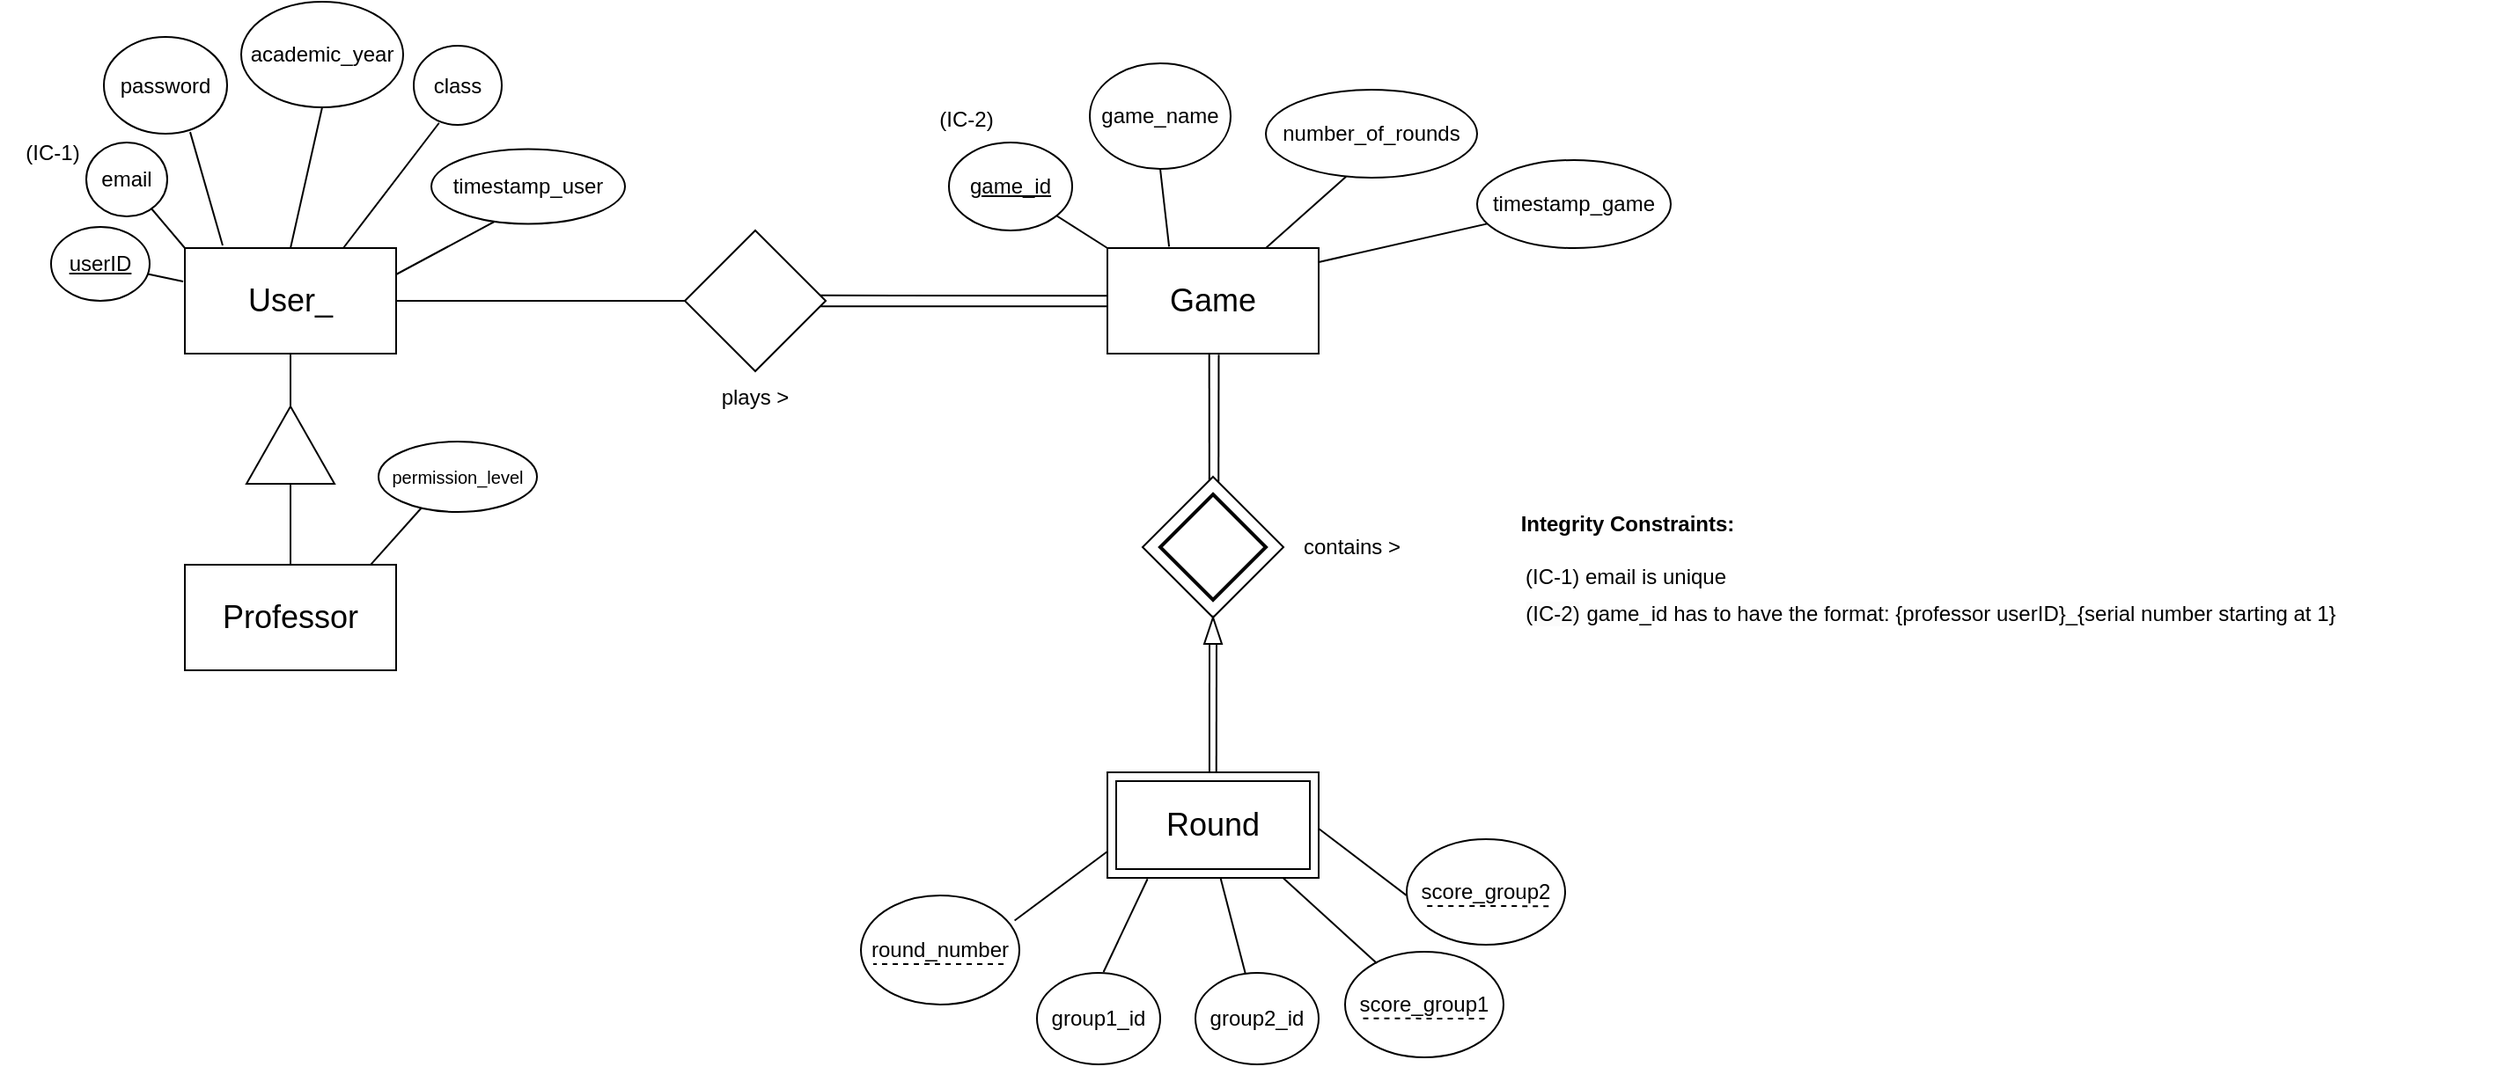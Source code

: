 <mxfile version="24.8.6">
  <diagram name="Page-1" id="LSEg3EpEl5tJXPGkTr6A">
    <mxGraphModel dx="1434" dy="1907" grid="1" gridSize="10" guides="1" tooltips="1" connect="1" arrows="1" fold="1" page="1" pageScale="1" pageWidth="827" pageHeight="1169" math="0" shadow="0">
      <root>
        <mxCell id="0" />
        <mxCell id="1" parent="0" />
        <mxCell id="KEBvnTViSRa0IrhKISGH-2" value="Professor" style="rounded=0;whiteSpace=wrap;html=1;fontSize=18;" parent="1" vertex="1">
          <mxGeometry x="226" y="80" width="120" height="60" as="geometry" />
        </mxCell>
        <mxCell id="KEBvnTViSRa0IrhKISGH-3" value="User_" style="rounded=0;whiteSpace=wrap;html=1;fontSize=18;" parent="1" vertex="1">
          <mxGeometry x="226" y="-100" width="120" height="60" as="geometry" />
        </mxCell>
        <mxCell id="KEBvnTViSRa0IrhKISGH-5" value="Game" style="rounded=0;whiteSpace=wrap;html=1;fontSize=18;" parent="1" vertex="1">
          <mxGeometry x="750" y="-100" width="120" height="60" as="geometry" />
        </mxCell>
        <mxCell id="KEBvnTViSRa0IrhKISGH-14" value="class" style="ellipse;whiteSpace=wrap;html=1;" parent="1" vertex="1">
          <mxGeometry x="356" y="-215" width="50" height="45" as="geometry" />
        </mxCell>
        <mxCell id="KEBvnTViSRa0IrhKISGH-16" value="" style="endArrow=none;html=1;rounded=0;exitX=1;exitY=0.5;exitDx=0;exitDy=0;entryX=0;entryY=0.5;entryDx=0;entryDy=0;" parent="1" source="KEBvnTViSRa0IrhKISGH-3" target="1a8eKbtsdFFPZXMQkyjr-9" edge="1">
          <mxGeometry width="50" height="50" relative="1" as="geometry">
            <mxPoint x="426" y="170" as="sourcePoint" />
            <mxPoint x="486" y="-70" as="targetPoint" />
          </mxGeometry>
        </mxCell>
        <mxCell id="KEBvnTViSRa0IrhKISGH-17" value="" style="endArrow=none;html=1;rounded=0;exitX=-0.002;exitY=0.452;exitDx=0;exitDy=0;entryX=0.961;entryY=0.461;entryDx=0;entryDy=0;entryPerimeter=0;exitPerimeter=0;" parent="1" source="KEBvnTViSRa0IrhKISGH-5" target="1a8eKbtsdFFPZXMQkyjr-9" edge="1">
          <mxGeometry width="50" height="50" relative="1" as="geometry">
            <mxPoint x="510" y="129" as="sourcePoint" />
            <mxPoint x="636.88" y="-73.18" as="targetPoint" />
          </mxGeometry>
        </mxCell>
        <mxCell id="KEBvnTViSRa0IrhKISGH-19" value="" style="rhombus;whiteSpace=wrap;html=1;" parent="1" vertex="1">
          <mxGeometry x="770" y="30" width="80" height="80" as="geometry" />
        </mxCell>
        <mxCell id="KEBvnTViSRa0IrhKISGH-20" value="" style="endArrow=none;html=1;rounded=0;entryX=0.482;entryY=1.006;entryDx=0;entryDy=0;entryPerimeter=0;exitX=0.474;exitY=0.027;exitDx=0;exitDy=0;exitPerimeter=0;" parent="1" source="KEBvnTViSRa0IrhKISGH-19" target="KEBvnTViSRa0IrhKISGH-5" edge="1">
          <mxGeometry width="50" height="50" relative="1" as="geometry">
            <mxPoint x="808" y="30" as="sourcePoint" />
            <mxPoint x="740" y="250" as="targetPoint" />
          </mxGeometry>
        </mxCell>
        <mxCell id="KEBvnTViSRa0IrhKISGH-21" value="" style="endArrow=none;html=1;rounded=0;exitX=0.483;exitY=-0.001;exitDx=0;exitDy=0;exitPerimeter=0;" parent="1" source="KEBvnTViSRa0IrhKISGH-81" edge="1">
          <mxGeometry width="50" height="50" relative="1" as="geometry">
            <mxPoint x="807.72" y="180.3" as="sourcePoint" />
            <mxPoint x="808" y="120" as="targetPoint" />
          </mxGeometry>
        </mxCell>
        <mxCell id="KEBvnTViSRa0IrhKISGH-25" value="&lt;u&gt;userID&lt;/u&gt;" style="ellipse;whiteSpace=wrap;html=1;" parent="1" vertex="1">
          <mxGeometry x="150" y="-112" width="56" height="42" as="geometry" />
        </mxCell>
        <mxCell id="KEBvnTViSRa0IrhKISGH-26" value="timestamp_user" style="ellipse;whiteSpace=wrap;html=1;" parent="1" vertex="1">
          <mxGeometry x="366" y="-156.25" width="110" height="42.5" as="geometry" />
        </mxCell>
        <mxCell id="KEBvnTViSRa0IrhKISGH-27" value="" style="triangle;whiteSpace=wrap;html=1;rotation=-90;" parent="1" vertex="1">
          <mxGeometry x="264" y="-13" width="44" height="50" as="geometry" />
        </mxCell>
        <mxCell id="KEBvnTViSRa0IrhKISGH-29" value="" style="endArrow=none;html=1;rounded=0;entryX=0.5;entryY=1;entryDx=0;entryDy=0;exitX=1;exitY=0.5;exitDx=0;exitDy=0;" parent="1" source="KEBvnTViSRa0IrhKISGH-27" target="KEBvnTViSRa0IrhKISGH-3" edge="1">
          <mxGeometry width="50" height="50" relative="1" as="geometry">
            <mxPoint x="476" y="290" as="sourcePoint" />
            <mxPoint x="526" y="240" as="targetPoint" />
          </mxGeometry>
        </mxCell>
        <mxCell id="KEBvnTViSRa0IrhKISGH-30" value="" style="endArrow=none;html=1;rounded=0;entryX=0.5;entryY=0;entryDx=0;entryDy=0;exitX=0;exitY=0.5;exitDx=0;exitDy=0;" parent="1" source="KEBvnTViSRa0IrhKISGH-27" target="KEBvnTViSRa0IrhKISGH-2" edge="1">
          <mxGeometry width="50" height="50" relative="1" as="geometry">
            <mxPoint x="296" as="sourcePoint" />
            <mxPoint x="296" y="-30" as="targetPoint" />
          </mxGeometry>
        </mxCell>
        <mxCell id="KEBvnTViSRa0IrhKISGH-31" value="academic_year" style="ellipse;whiteSpace=wrap;html=1;" parent="1" vertex="1">
          <mxGeometry x="258" y="-240" width="92" height="60" as="geometry" />
        </mxCell>
        <mxCell id="KEBvnTViSRa0IrhKISGH-32" value="" style="endArrow=none;html=1;rounded=0;exitX=0.878;exitY=0.003;exitDx=0;exitDy=0;entryX=0.274;entryY=0.934;entryDx=0;entryDy=0;entryPerimeter=0;exitPerimeter=0;" parent="1" source="KEBvnTViSRa0IrhKISGH-2" target="KEBvnTViSRa0IrhKISGH-34" edge="1">
          <mxGeometry width="50" height="50" relative="1" as="geometry">
            <mxPoint x="686" y="140" as="sourcePoint" />
            <mxPoint x="396" y="60" as="targetPoint" />
          </mxGeometry>
        </mxCell>
        <mxCell id="KEBvnTViSRa0IrhKISGH-34" value="&lt;font style=&quot;font-size: 10px;&quot;&gt;permission_level&lt;/font&gt;" style="ellipse;whiteSpace=wrap;html=1;" parent="1" vertex="1">
          <mxGeometry x="336" y="10" width="90" height="40" as="geometry" />
        </mxCell>
        <mxCell id="KEBvnTViSRa0IrhKISGH-41" value="&lt;u&gt;game_id&lt;/u&gt;" style="ellipse;whiteSpace=wrap;html=1;" parent="1" vertex="1">
          <mxGeometry x="660" y="-160" width="70" height="50" as="geometry" />
        </mxCell>
        <mxCell id="KEBvnTViSRa0IrhKISGH-46" value="round_number" style="ellipse;whiteSpace=wrap;html=1;" parent="1" vertex="1">
          <mxGeometry x="610" y="268" width="90" height="62" as="geometry" />
        </mxCell>
        <mxCell id="KEBvnTViSRa0IrhKISGH-47" value="game_name" style="ellipse;whiteSpace=wrap;html=1;" parent="1" vertex="1">
          <mxGeometry x="740" y="-205" width="80" height="60" as="geometry" />
        </mxCell>
        <mxCell id="KEBvnTViSRa0IrhKISGH-48" value="score_group2" style="ellipse;whiteSpace=wrap;html=1;" parent="1" vertex="1">
          <mxGeometry x="920" y="236" width="90" height="60" as="geometry" />
        </mxCell>
        <mxCell id="KEBvnTViSRa0IrhKISGH-49" value="score_group1" style="ellipse;whiteSpace=wrap;html=1;" parent="1" vertex="1">
          <mxGeometry x="885" y="300" width="90" height="60" as="geometry" />
        </mxCell>
        <mxCell id="KEBvnTViSRa0IrhKISGH-50" value="group1_id" style="ellipse;whiteSpace=wrap;html=1;" parent="1" vertex="1">
          <mxGeometry x="710" y="312" width="70" height="52" as="geometry" />
        </mxCell>
        <mxCell id="KEBvnTViSRa0IrhKISGH-51" value="group2_id" style="ellipse;whiteSpace=wrap;html=1;" parent="1" vertex="1">
          <mxGeometry x="800" y="312" width="70" height="52" as="geometry" />
        </mxCell>
        <mxCell id="KEBvnTViSRa0IrhKISGH-53" value="number_of_rounds" style="ellipse;whiteSpace=wrap;html=1;" parent="1" vertex="1">
          <mxGeometry x="840" y="-190" width="120" height="50" as="geometry" />
        </mxCell>
        <mxCell id="KEBvnTViSRa0IrhKISGH-55" value="email" style="ellipse;whiteSpace=wrap;html=1;" parent="1" vertex="1">
          <mxGeometry x="170" y="-160" width="46" height="42" as="geometry" />
        </mxCell>
        <mxCell id="KEBvnTViSRa0IrhKISGH-56" value="password" style="ellipse;whiteSpace=wrap;html=1;" parent="1" vertex="1">
          <mxGeometry x="180" y="-220" width="70" height="55" as="geometry" />
        </mxCell>
        <mxCell id="KEBvnTViSRa0IrhKISGH-57" value="" style="endArrow=none;html=1;rounded=0;entryX=0.963;entryY=0.539;entryDx=0;entryDy=0;entryPerimeter=0;exitX=-0.003;exitY=0.553;exitDx=0;exitDy=0;exitPerimeter=0;" parent="1" source="KEBvnTViSRa0IrhKISGH-5" target="1a8eKbtsdFFPZXMQkyjr-9" edge="1">
          <mxGeometry width="50" height="50" relative="1" as="geometry">
            <mxPoint x="750" y="-60" as="sourcePoint" />
            <mxPoint x="637.78" y="-67.54" as="targetPoint" />
          </mxGeometry>
        </mxCell>
        <mxCell id="KEBvnTViSRa0IrhKISGH-59" value="" style="endArrow=none;html=1;rounded=0;exitX=0.524;exitY=0.001;exitDx=0;exitDy=0;exitPerimeter=0;" parent="1" edge="1">
          <mxGeometry width="50" height="50" relative="1" as="geometry">
            <mxPoint x="811.88" y="198.06" as="sourcePoint" />
            <mxPoint x="812" y="120" as="targetPoint" />
          </mxGeometry>
        </mxCell>
        <mxCell id="KEBvnTViSRa0IrhKISGH-60" value="" style="endArrow=none;html=1;rounded=0;entryX=0.527;entryY=1.01;entryDx=0;entryDy=0;entryPerimeter=0;exitX=0.539;exitY=0.035;exitDx=0;exitDy=0;exitPerimeter=0;" parent="1" source="KEBvnTViSRa0IrhKISGH-19" target="KEBvnTViSRa0IrhKISGH-5" edge="1">
          <mxGeometry width="50" height="50" relative="1" as="geometry">
            <mxPoint x="813" y="30" as="sourcePoint" />
            <mxPoint x="830" y="110" as="targetPoint" />
          </mxGeometry>
        </mxCell>
        <mxCell id="KEBvnTViSRa0IrhKISGH-64" value="" style="endArrow=none;dashed=1;html=1;rounded=0;" parent="1" edge="1">
          <mxGeometry width="50" height="50" relative="1" as="geometry">
            <mxPoint x="691" y="307" as="sourcePoint" />
            <mxPoint x="617" y="307" as="targetPoint" />
          </mxGeometry>
        </mxCell>
        <mxCell id="KEBvnTViSRa0IrhKISGH-66" value="" style="endArrow=none;dashed=1;html=1;rounded=0;exitX=0.953;exitY=0.633;exitDx=0;exitDy=0;exitPerimeter=0;" parent="1" edge="1">
          <mxGeometry width="50" height="50" relative="1" as="geometry">
            <mxPoint x="964.24" y="337.98" as="sourcePoint" />
            <mxPoint x="893" y="337.9" as="targetPoint" />
          </mxGeometry>
        </mxCell>
        <mxCell id="KEBvnTViSRa0IrhKISGH-67" value="timestamp_game" style="ellipse;whiteSpace=wrap;html=1;" parent="1" vertex="1">
          <mxGeometry x="960" y="-150" width="110" height="50" as="geometry" />
        </mxCell>
        <mxCell id="KEBvnTViSRa0IrhKISGH-69" value="" style="endArrow=none;html=1;rounded=0;entryX=0;entryY=0.75;entryDx=0;entryDy=0;exitX=0.97;exitY=0.23;exitDx=0;exitDy=0;exitPerimeter=0;" parent="1" source="KEBvnTViSRa0IrhKISGH-46" edge="1">
          <mxGeometry width="50" height="50" relative="1" as="geometry">
            <mxPoint x="700" y="235" as="sourcePoint" />
            <mxPoint x="750" y="243" as="targetPoint" />
          </mxGeometry>
        </mxCell>
        <mxCell id="KEBvnTViSRa0IrhKISGH-70" value="" style="endArrow=none;html=1;rounded=0;entryX=0.19;entryY=1.01;entryDx=0;entryDy=0;entryPerimeter=0;exitX=0.54;exitY=-0.01;exitDx=0;exitDy=0;exitPerimeter=0;" parent="1" source="KEBvnTViSRa0IrhKISGH-50" edge="1">
          <mxGeometry width="50" height="50" relative="1" as="geometry">
            <mxPoint x="710" y="245" as="sourcePoint" />
            <mxPoint x="772.8" y="258.6" as="targetPoint" />
          </mxGeometry>
        </mxCell>
        <mxCell id="KEBvnTViSRa0IrhKISGH-71" value="" style="endArrow=none;html=1;rounded=0;entryX=0.536;entryY=1.005;entryDx=0;entryDy=0;entryPerimeter=0;" parent="1" source="KEBvnTViSRa0IrhKISGH-51" target="KEBvnTViSRa0IrhKISGH-81" edge="1">
          <mxGeometry width="50" height="50" relative="1" as="geometry">
            <mxPoint x="720" y="255" as="sourcePoint" />
            <mxPoint x="833.04" y="256.74" as="targetPoint" />
          </mxGeometry>
        </mxCell>
        <mxCell id="KEBvnTViSRa0IrhKISGH-72" value="" style="endArrow=none;html=1;rounded=0;entryX=0.828;entryY=0.994;entryDx=0;entryDy=0;entryPerimeter=0;exitX=0.2;exitY=0.108;exitDx=0;exitDy=0;exitPerimeter=0;" parent="1" source="KEBvnTViSRa0IrhKISGH-49" target="KEBvnTViSRa0IrhKISGH-81" edge="1">
          <mxGeometry width="50" height="50" relative="1" as="geometry">
            <mxPoint x="910" y="310" as="sourcePoint" />
            <mxPoint x="870" y="258" as="targetPoint" />
          </mxGeometry>
        </mxCell>
        <mxCell id="KEBvnTViSRa0IrhKISGH-73" value="" style="endArrow=none;html=1;rounded=0;entryX=1;entryY=0.533;entryDx=0;entryDy=0;entryPerimeter=0;exitX=-0.002;exitY=0.532;exitDx=0;exitDy=0;exitPerimeter=0;" parent="1" source="KEBvnTViSRa0IrhKISGH-48" target="KEBvnTViSRa0IrhKISGH-81" edge="1">
          <mxGeometry width="50" height="50" relative="1" as="geometry">
            <mxPoint x="920" y="270" as="sourcePoint" />
            <mxPoint x="870.84" y="233.34" as="targetPoint" />
          </mxGeometry>
        </mxCell>
        <mxCell id="KEBvnTViSRa0IrhKISGH-74" value="" style="endArrow=none;html=1;rounded=0;entryX=1;entryY=0.25;entryDx=0;entryDy=0;exitX=0.323;exitY=0.974;exitDx=0;exitDy=0;exitPerimeter=0;" parent="1" source="KEBvnTViSRa0IrhKISGH-26" target="KEBvnTViSRa0IrhKISGH-3" edge="1">
          <mxGeometry width="50" height="50" relative="1" as="geometry">
            <mxPoint x="556" y="30" as="sourcePoint" />
            <mxPoint x="606" y="-20" as="targetPoint" />
          </mxGeometry>
        </mxCell>
        <mxCell id="KEBvnTViSRa0IrhKISGH-76" value="" style="endArrow=none;html=1;rounded=0;entryX=0.75;entryY=0;entryDx=0;entryDy=0;exitX=0.288;exitY=0.975;exitDx=0;exitDy=0;exitPerimeter=0;" parent="1" source="KEBvnTViSRa0IrhKISGH-14" target="KEBvnTViSRa0IrhKISGH-3" edge="1">
          <mxGeometry width="50" height="50" relative="1" as="geometry">
            <mxPoint x="411" y="-93" as="sourcePoint" />
            <mxPoint x="356" y="-75" as="targetPoint" />
          </mxGeometry>
        </mxCell>
        <mxCell id="KEBvnTViSRa0IrhKISGH-77" value="" style="endArrow=none;html=1;rounded=0;entryX=0.5;entryY=0;entryDx=0;entryDy=0;exitX=0.5;exitY=1;exitDx=0;exitDy=0;" parent="1" source="KEBvnTViSRa0IrhKISGH-31" target="KEBvnTViSRa0IrhKISGH-3" edge="1">
          <mxGeometry width="50" height="50" relative="1" as="geometry">
            <mxPoint x="421" y="-83" as="sourcePoint" />
            <mxPoint x="366" y="-65" as="targetPoint" />
          </mxGeometry>
        </mxCell>
        <mxCell id="KEBvnTViSRa0IrhKISGH-78" value="" style="endArrow=none;html=1;rounded=0;entryX=0.179;entryY=-0.025;entryDx=0;entryDy=0;exitX=0.7;exitY=0.983;exitDx=0;exitDy=0;entryPerimeter=0;exitPerimeter=0;" parent="1" source="KEBvnTViSRa0IrhKISGH-56" target="KEBvnTViSRa0IrhKISGH-3" edge="1">
          <mxGeometry width="50" height="50" relative="1" as="geometry">
            <mxPoint x="296" y="-180" as="sourcePoint" />
            <mxPoint x="296" y="-90" as="targetPoint" />
          </mxGeometry>
        </mxCell>
        <mxCell id="KEBvnTViSRa0IrhKISGH-79" value="" style="endArrow=none;html=1;rounded=0;entryX=-0.008;entryY=0.317;entryDx=0;entryDy=0;entryPerimeter=0;" parent="1" source="KEBvnTViSRa0IrhKISGH-25" target="KEBvnTViSRa0IrhKISGH-3" edge="1">
          <mxGeometry width="50" height="50" relative="1" as="geometry">
            <mxPoint x="306" y="-170" as="sourcePoint" />
            <mxPoint x="306" y="-80" as="targetPoint" />
          </mxGeometry>
        </mxCell>
        <mxCell id="KEBvnTViSRa0IrhKISGH-80" value="" style="endArrow=none;html=1;rounded=0;entryX=0;entryY=0;entryDx=0;entryDy=0;" parent="1" source="KEBvnTViSRa0IrhKISGH-55" target="KEBvnTViSRa0IrhKISGH-3" edge="1">
          <mxGeometry width="50" height="50" relative="1" as="geometry">
            <mxPoint x="316" y="-160" as="sourcePoint" />
            <mxPoint x="316" y="-70" as="targetPoint" />
          </mxGeometry>
        </mxCell>
        <mxCell id="KEBvnTViSRa0IrhKISGH-81" value="Round" style="shape=ext;margin=3;double=1;whiteSpace=wrap;html=1;align=center;fontSize=18;" parent="1" vertex="1">
          <mxGeometry x="750" y="198" width="120" height="60" as="geometry" />
        </mxCell>
        <mxCell id="KEBvnTViSRa0IrhKISGH-85" value="" style="endArrow=none;html=1;rounded=0;entryX=0;entryY=0;entryDx=0;entryDy=0;" parent="1" source="KEBvnTViSRa0IrhKISGH-41" target="KEBvnTViSRa0IrhKISGH-5" edge="1">
          <mxGeometry width="50" height="50" relative="1" as="geometry">
            <mxPoint x="780" y="-60" as="sourcePoint" />
            <mxPoint x="830" y="-110" as="targetPoint" />
          </mxGeometry>
        </mxCell>
        <mxCell id="KEBvnTViSRa0IrhKISGH-87" value="" style="endArrow=none;html=1;rounded=0;entryX=0.292;entryY=-0.013;entryDx=0;entryDy=0;entryPerimeter=0;exitX=0.5;exitY=1;exitDx=0;exitDy=0;" parent="1" source="KEBvnTViSRa0IrhKISGH-47" target="KEBvnTViSRa0IrhKISGH-5" edge="1">
          <mxGeometry width="50" height="50" relative="1" as="geometry">
            <mxPoint x="733" y="-103" as="sourcePoint" />
            <mxPoint x="760" y="-90" as="targetPoint" />
          </mxGeometry>
        </mxCell>
        <mxCell id="KEBvnTViSRa0IrhKISGH-88" value="" style="endArrow=none;html=1;rounded=0;entryX=0.75;entryY=0;entryDx=0;entryDy=0;exitX=0.38;exitY=0.987;exitDx=0;exitDy=0;exitPerimeter=0;" parent="1" source="KEBvnTViSRa0IrhKISGH-53" target="KEBvnTViSRa0IrhKISGH-5" edge="1">
          <mxGeometry width="50" height="50" relative="1" as="geometry">
            <mxPoint x="743" y="-93" as="sourcePoint" />
            <mxPoint x="770" y="-80" as="targetPoint" />
          </mxGeometry>
        </mxCell>
        <mxCell id="KEBvnTViSRa0IrhKISGH-89" value="" style="endArrow=none;html=1;rounded=0;" parent="1" source="KEBvnTViSRa0IrhKISGH-67" edge="1">
          <mxGeometry width="50" height="50" relative="1" as="geometry">
            <mxPoint x="753" y="-83" as="sourcePoint" />
            <mxPoint x="870" y="-92" as="targetPoint" />
          </mxGeometry>
        </mxCell>
        <mxCell id="KEBvnTViSRa0IrhKISGH-90" value="(IC-2)" style="text;html=1;align=center;verticalAlign=middle;whiteSpace=wrap;rounded=0;" parent="1" vertex="1">
          <mxGeometry x="640" y="-188" width="60" height="30" as="geometry" />
        </mxCell>
        <mxCell id="1a8eKbtsdFFPZXMQkyjr-1" value="(IC-1)" style="text;html=1;align=center;verticalAlign=middle;whiteSpace=wrap;rounded=0;" parent="1" vertex="1">
          <mxGeometry x="121" y="-169" width="60" height="30" as="geometry" />
        </mxCell>
        <mxCell id="1a8eKbtsdFFPZXMQkyjr-2" value="&lt;div&gt;Integrity Constraints:&lt;/div&gt;" style="text;html=1;align=center;verticalAlign=middle;resizable=0;points=[];autosize=1;strokeColor=none;fillColor=none;fontStyle=1" parent="1" vertex="1">
          <mxGeometry x="980" y="42" width="130" height="30" as="geometry" />
        </mxCell>
        <mxCell id="1a8eKbtsdFFPZXMQkyjr-5" value="game_id has to have the format: {&lt;span style=&quot;background-color: initial;&quot;&gt;professor userID}_{serial number starting at 1}&lt;/span&gt;" style="text;html=1;align=center;verticalAlign=middle;whiteSpace=wrap;rounded=0;" parent="1" vertex="1">
          <mxGeometry x="930" y="92.5" width="610" height="30" as="geometry" />
        </mxCell>
        <mxCell id="1a8eKbtsdFFPZXMQkyjr-6" value="plays &amp;gt;" style="text;html=1;align=center;verticalAlign=middle;whiteSpace=wrap;rounded=0;" parent="1" vertex="1">
          <mxGeometry x="520" y="-30" width="60" height="30" as="geometry" />
        </mxCell>
        <mxCell id="1a8eKbtsdFFPZXMQkyjr-7" value="contains &amp;gt;" style="text;html=1;align=center;verticalAlign=middle;whiteSpace=wrap;rounded=0;" parent="1" vertex="1">
          <mxGeometry x="859" y="55" width="60" height="30" as="geometry" />
        </mxCell>
        <mxCell id="1a8eKbtsdFFPZXMQkyjr-8" value="" style="strokeWidth=2;html=1;shape=mxgraph.flowchart.decision;whiteSpace=wrap;" parent="1" vertex="1">
          <mxGeometry x="780" y="40" width="60" height="60" as="geometry" />
        </mxCell>
        <mxCell id="1a8eKbtsdFFPZXMQkyjr-9" value="" style="rhombus;whiteSpace=wrap;html=1;" parent="1" vertex="1">
          <mxGeometry x="510" y="-110" width="80" height="80" as="geometry" />
        </mxCell>
        <mxCell id="1a8eKbtsdFFPZXMQkyjr-11" value="" style="triangle;whiteSpace=wrap;html=1;rotation=-90;" parent="1" vertex="1">
          <mxGeometry x="802.5" y="112.5" width="15" height="10" as="geometry" />
        </mxCell>
        <mxCell id="1a8eKbtsdFFPZXMQkyjr-14" value="" style="endArrow=none;dashed=1;html=1;rounded=0;exitX=0.953;exitY=0.633;exitDx=0;exitDy=0;exitPerimeter=0;" parent="1" edge="1">
          <mxGeometry width="50" height="50" relative="1" as="geometry">
            <mxPoint x="1000.62" y="274.08" as="sourcePoint" />
            <mxPoint x="929.38" y="274" as="targetPoint" />
          </mxGeometry>
        </mxCell>
        <mxCell id="1a8eKbtsdFFPZXMQkyjr-15" value="&#xa;&lt;span style=&quot;color: rgb(0, 0, 0); font-family: Helvetica; font-size: 12px; font-style: normal; font-variant-ligatures: normal; font-variant-caps: normal; font-weight: 400; letter-spacing: normal; orphans: 2; text-align: center; text-indent: 0px; text-transform: none; widows: 2; word-spacing: 0px; -webkit-text-stroke-width: 0px; white-space: normal; background-color: rgb(251, 251, 251); text-decoration-thickness: initial; text-decoration-style: initial; text-decoration-color: initial; display: inline !important; float: none;&quot;&gt;(IC-2)&lt;/span&gt;&#xa;&#xa;" style="text;html=1;align=center;verticalAlign=middle;whiteSpace=wrap;rounded=0;" parent="1" vertex="1">
          <mxGeometry x="973" y="100" width="60" height="30" as="geometry" />
        </mxCell>
        <mxCell id="1a8eKbtsdFFPZXMQkyjr-17" value="&lt;div&gt;&lt;span style=&quot;background-color: initial;&quot;&gt;(IC-1) email is unique&lt;/span&gt;&lt;/div&gt;" style="text;html=1;align=center;verticalAlign=middle;resizable=0;points=[];autosize=1;strokeColor=none;fillColor=none;" parent="1" vertex="1">
          <mxGeometry x="974" y="72" width="140" height="30" as="geometry" />
        </mxCell>
      </root>
    </mxGraphModel>
  </diagram>
</mxfile>
